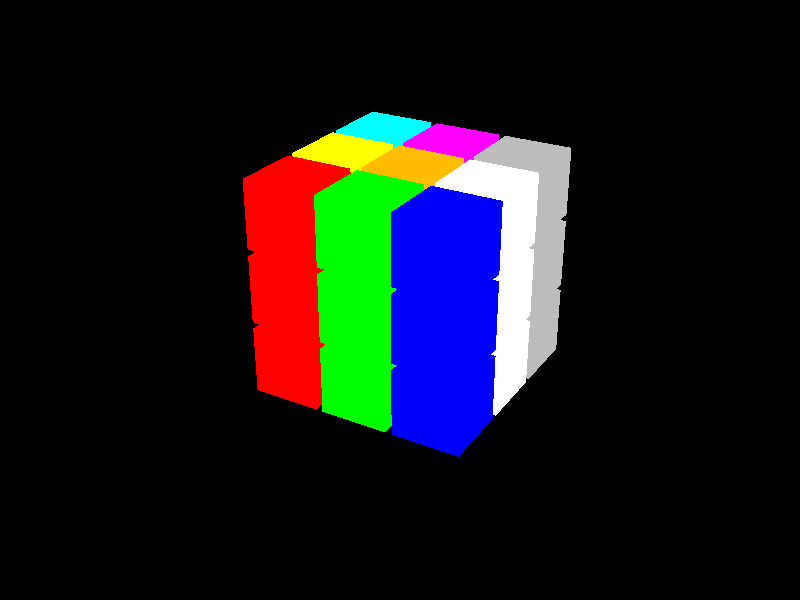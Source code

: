 #include "colors.inc"

light_source {
  <30, 50, -30>, 
  color rgb <1, 1, 1>
}

light_source {
  <-30, 20, -10>,
  color rgb <0.8, 0.8, 1>
}

light_source {
  <0, 10, 30>,
  color rgb <1, 0.6, 0.6>
}

camera {
  location <5, 5, -10>
  look_at <-0.5, -0.75, -0.5>
  angle 40
}


box { <-4.2, -4.2, -4.2>, <-2.2, -2.2, -2.2> pigment { color rgb <1, 0, 0> } scale <0.4,0.4,0.4>}
box { <-2, -4.2, -4.2>, <0.001, -2.2, -2.2> pigment { color rgb <0, 1, 0> } scale <0.4,0.4,0.4>}
box { <0.2, -4.2, -4.2>, <2.2, -2.2, -2.2> pigment { color rgb <0, 0, 1> } scale <0.4,0.4,0.4>}
box { <-4.2, -4.2, -2>, <-2.2, -2.2, 0> pigment { color rgb <1, 1, 0> } scale <0.4,0.4,0.4>}
box { <-2, -4.2, -2>, <0.001, -2.2, 0> pigment { color rgb <1, 0.5, 0> } scale <0.4,0.4,0.4>}
box { <0.2, -4.2, -2>, <2.2, -2.2, 0> pigment { color rgb <1, 1, 1> } scale <0.4,0.4,0.4>}
box { <-4.2, -4.2, 0.2>, <-2.2, -2.2, 2.2> pigment { color rgb <0, 1, 1> } scale <0.4,0.4,0.4>}
box { <-2, -4.2, 0.2>, <0.001, -2.2, 2.2> pigment { color rgb <1, 0, 1> } scale <0.4,0.4,0.4>}
box { <0.2, -4.2, 0.2>, <2.2, -2.2, 2.2> pigment { color rgb <0.5, 0.5, 0.5> } scale <0.4,0.4,0.4>}

box { <-4.2, -2, -4.2>, <-2.2, 0, -2.2> pigment { color rgb <1, 0, 0> } scale <0.4,0.4,0.4>}
box { <-2, -2, -4.2>, <0.001, 0, -2.2> pigment { color rgb <0, 1, 0> } scale <0.4,0.4,0.4>}
box { <0.2, -2, -4.2>, <2.2, 0, -2.2> pigment { color rgb <0, 0, 1> } scale <0.4,0.4,0.4>}
box { <-4.2, -2, -2>, <-2.2, 0, 0> pigment { color rgb <1, 1, 0> } scale <0.4,0.4,0.4>}
box { <-2, -2, -2>, <0.001, 0, 0> pigment { color rgb <1, 0.5, 0> } scale <0.4,0.4,0.4>}
box { <0.2, -2, -2>, <2.2, 0, 0> pigment { color rgb <1, 1, 1> } scale <0.4,0.4,0.4>}
box { <-4.2, -2, 0.2>, <-2.2, 0, 2.2> pigment { color rgb <0, 1, 1> } scale <0.4,0.4,0.4>}
box { <-2, -2, 0.2>, <0.001, 0, 2.2> pigment { color rgb <1, 0, 1> } scale <0.4,0.4,0.4>}
box { <0.2, -2, 0.2>, <2.2, 0, 2.2> pigment { color rgb <0.5, 0.5, 0.5> } scale <0.4,0.4,0.4>}

box { <-4.2, 0.2, -4.2>, <-2.2, 2.2, -2.2> pigment { color rgb <1, 0, 0> } scale <0.4,0.4,0.4>}
box { <-2, 0.2, -4.2>, <0.001, 2.2, -2.2> pigment { color rgb <0, 1, 0> } scale <0.4,0.4,0.4>}
box { <0.2, 0.2, -4.2>, <2.2, 2.2, -2.2> pigment { color rgb <0, 0, 1> } scale <0.4,0.4,0.4>}
box { <-4.2, 0.2, -2>, <-2.2, 2.2, 0> pigment { color rgb <1, 1, 0> } scale <0.4,0.4,0.4>}
box { <-2, 0.2, -2>, <0.001, 2.2, 0> pigment { color rgb <1, 0.5, 0> } scale <0.4,0.4,0.4>}
box { <0.2, 0.2, -2>, <2.2, 2.2, 0> pigment { color rgb <1, 1, 1> } scale <0.4,0.4,0.4>}
box { <-4.2, 0.2, 0.2>, <-2.2, 2.2, 2.2> pigment { color rgb <0, 1, 1> } scale <0.4,0.4,0.4>}
box { <-2, 0.2, 0.2>, <0.001, 2.2, 2.2> pigment { color rgb <1, 0, 1> } scale <0.4,0.4,0.4>}
box { <0.2, 0.2, 0.2>, <2.2, 2.2, 2.2> pigment { color rgb <0.5, 0.5, 0.5> } scale <0.4,0.4,0.4>}
